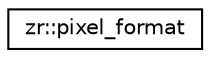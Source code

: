 digraph "Graphical Class Hierarchy"
{
 // LATEX_PDF_SIZE
  edge [fontname="Helvetica",fontsize="10",labelfontname="Helvetica",labelfontsize="10"];
  node [fontname="Helvetica",fontsize="10",shape=record];
  rankdir="LR";
  Node0 [label="zr::pixel_format",height=0.2,width=0.4,color="black", fillcolor="white", style="filled",URL="$classzr_1_1pixel__format.html",tooltip="Read only class which provides information on pixel formats and associated values."];
}

